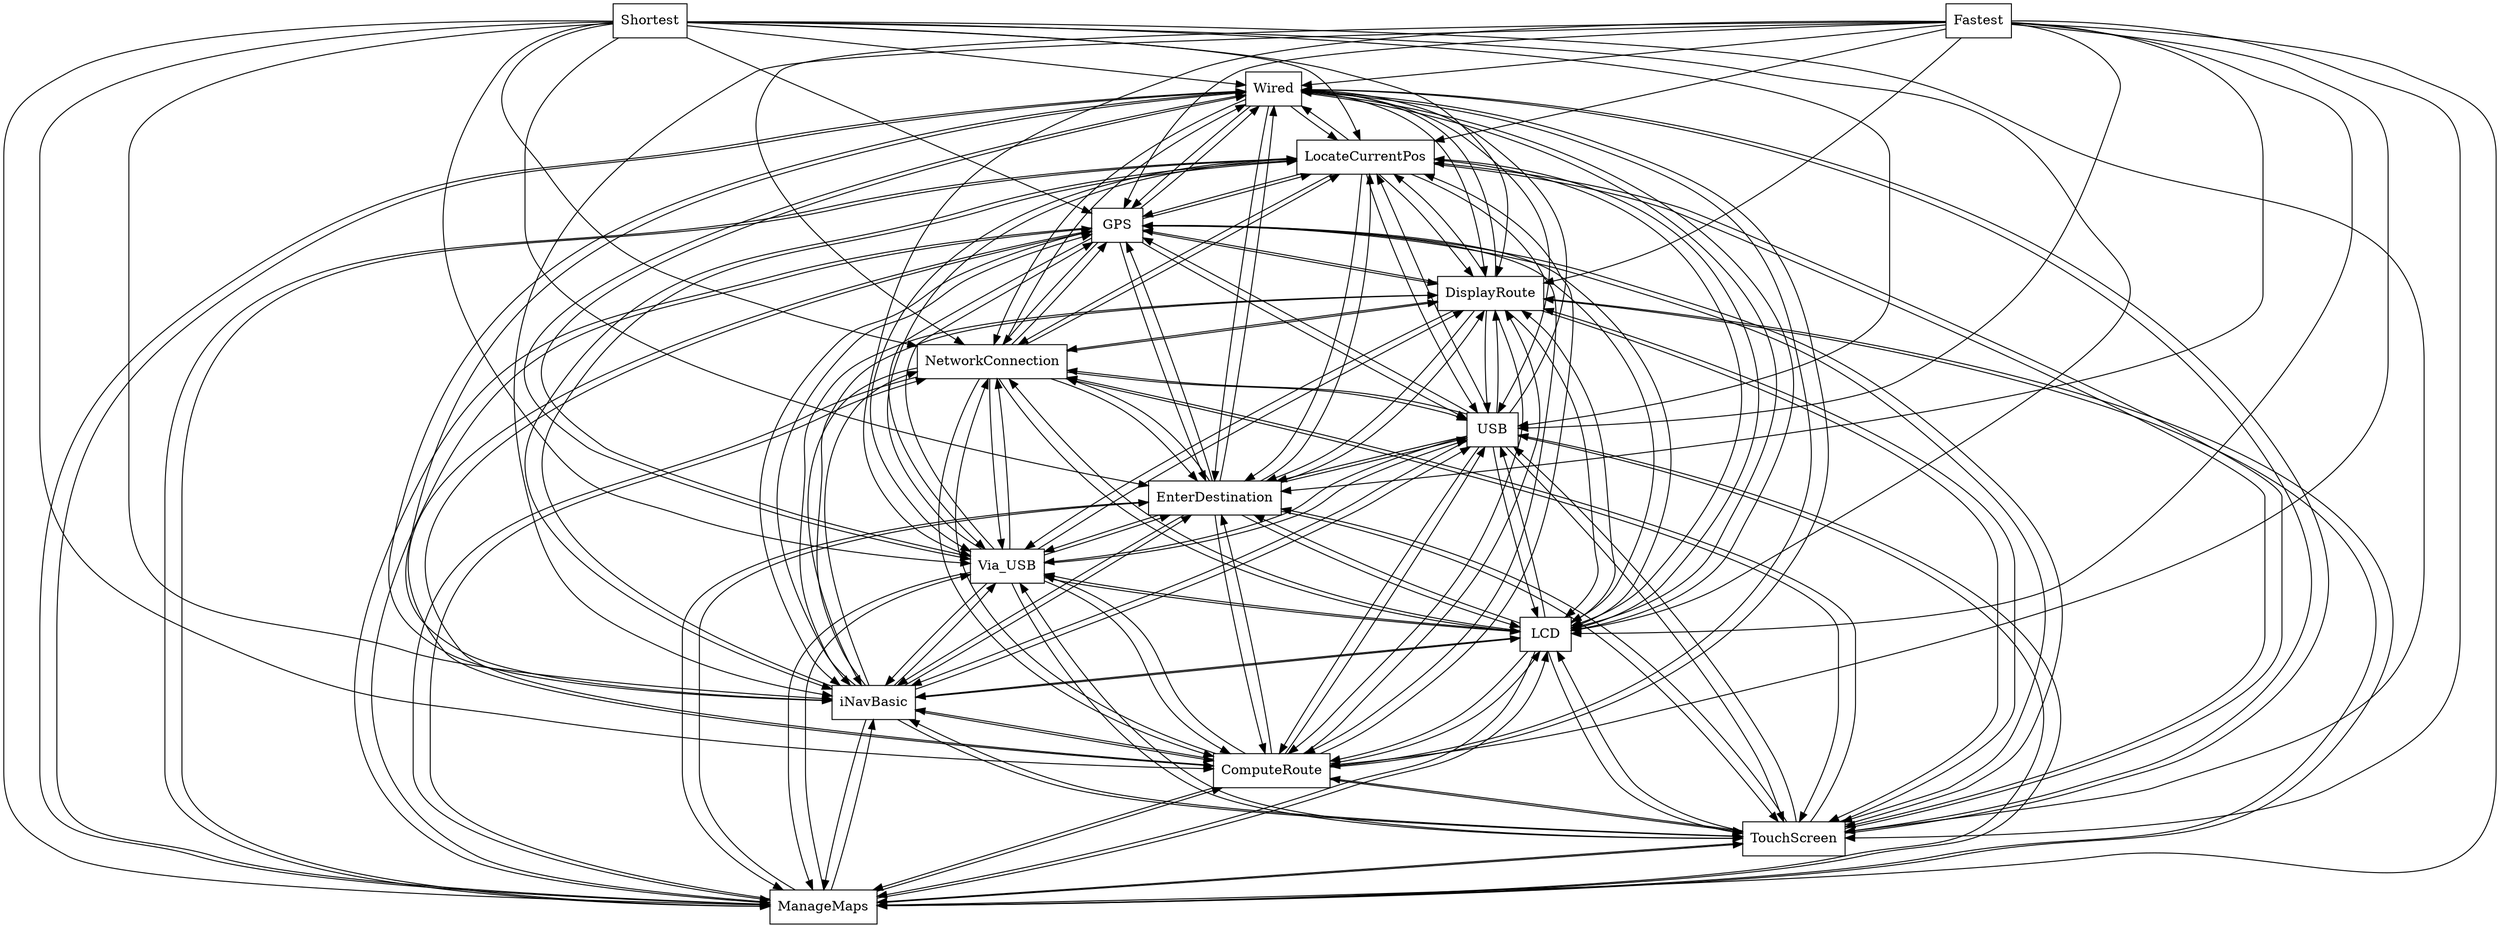 digraph{
graph [rankdir=TB];
node [shape=box];
edge [arrowhead=normal];
0[label="Shortest",]
1[label="Wired",]
2[label="LocateCurrentPos",]
3[label="ManageMaps",]
4[label="Fastest",]
5[label="TouchScreen",]
6[label="ComputeRoute",]
7[label="iNavBasic",]
8[label="LCD",]
9[label="Via_USB",]
10[label="EnterDestination",]
11[label="USB",]
12[label="NetworkConnection",]
13[label="DisplayRoute",]
14[label="GPS",]
0->1[label="",]
0->2[label="",]
0->3[label="",]
0->5[label="",]
0->6[label="",]
0->7[label="",]
0->8[label="",]
0->9[label="",]
0->10[label="",]
0->11[label="",]
0->12[label="",]
0->13[label="",]
0->14[label="",]
1->2[label="",]
1->3[label="",]
1->5[label="",]
1->6[label="",]
1->7[label="",]
1->8[label="",]
1->9[label="",]
1->10[label="",]
1->11[label="",]
1->12[label="",]
1->13[label="",]
1->14[label="",]
2->1[label="",]
2->3[label="",]
2->5[label="",]
2->6[label="",]
2->7[label="",]
2->8[label="",]
2->9[label="",]
2->10[label="",]
2->11[label="",]
2->12[label="",]
2->13[label="",]
2->14[label="",]
3->1[label="",]
3->2[label="",]
3->5[label="",]
3->6[label="",]
3->7[label="",]
3->8[label="",]
3->9[label="",]
3->10[label="",]
3->11[label="",]
3->12[label="",]
3->13[label="",]
3->14[label="",]
4->1[label="",]
4->2[label="",]
4->3[label="",]
4->5[label="",]
4->6[label="",]
4->7[label="",]
4->8[label="",]
4->9[label="",]
4->10[label="",]
4->11[label="",]
4->12[label="",]
4->13[label="",]
4->14[label="",]
5->1[label="",]
5->2[label="",]
5->3[label="",]
5->6[label="",]
5->7[label="",]
5->8[label="",]
5->9[label="",]
5->10[label="",]
5->11[label="",]
5->12[label="",]
5->13[label="",]
5->14[label="",]
6->1[label="",]
6->2[label="",]
6->3[label="",]
6->5[label="",]
6->7[label="",]
6->8[label="",]
6->9[label="",]
6->10[label="",]
6->11[label="",]
6->12[label="",]
6->13[label="",]
6->14[label="",]
7->1[label="",]
7->2[label="",]
7->3[label="",]
7->5[label="",]
7->6[label="",]
7->8[label="",]
7->9[label="",]
7->10[label="",]
7->11[label="",]
7->12[label="",]
7->13[label="",]
7->14[label="",]
8->1[label="",]
8->2[label="",]
8->3[label="",]
8->5[label="",]
8->6[label="",]
8->7[label="",]
8->9[label="",]
8->10[label="",]
8->11[label="",]
8->12[label="",]
8->13[label="",]
8->14[label="",]
9->1[label="",]
9->2[label="",]
9->3[label="",]
9->5[label="",]
9->6[label="",]
9->7[label="",]
9->8[label="",]
9->10[label="",]
9->11[label="",]
9->12[label="",]
9->13[label="",]
9->14[label="",]
10->1[label="",]
10->2[label="",]
10->3[label="",]
10->5[label="",]
10->6[label="",]
10->7[label="",]
10->8[label="",]
10->9[label="",]
10->11[label="",]
10->12[label="",]
10->13[label="",]
10->14[label="",]
11->1[label="",]
11->2[label="",]
11->3[label="",]
11->5[label="",]
11->6[label="",]
11->7[label="",]
11->8[label="",]
11->9[label="",]
11->10[label="",]
11->12[label="",]
11->13[label="",]
11->14[label="",]
12->1[label="",]
12->2[label="",]
12->3[label="",]
12->5[label="",]
12->6[label="",]
12->7[label="",]
12->8[label="",]
12->9[label="",]
12->10[label="",]
12->11[label="",]
12->13[label="",]
12->14[label="",]
13->1[label="",]
13->2[label="",]
13->3[label="",]
13->5[label="",]
13->6[label="",]
13->7[label="",]
13->8[label="",]
13->9[label="",]
13->10[label="",]
13->11[label="",]
13->12[label="",]
13->14[label="",]
14->1[label="",]
14->2[label="",]
14->3[label="",]
14->5[label="",]
14->6[label="",]
14->7[label="",]
14->8[label="",]
14->9[label="",]
14->10[label="",]
14->11[label="",]
14->12[label="",]
14->13[label="",]
}
